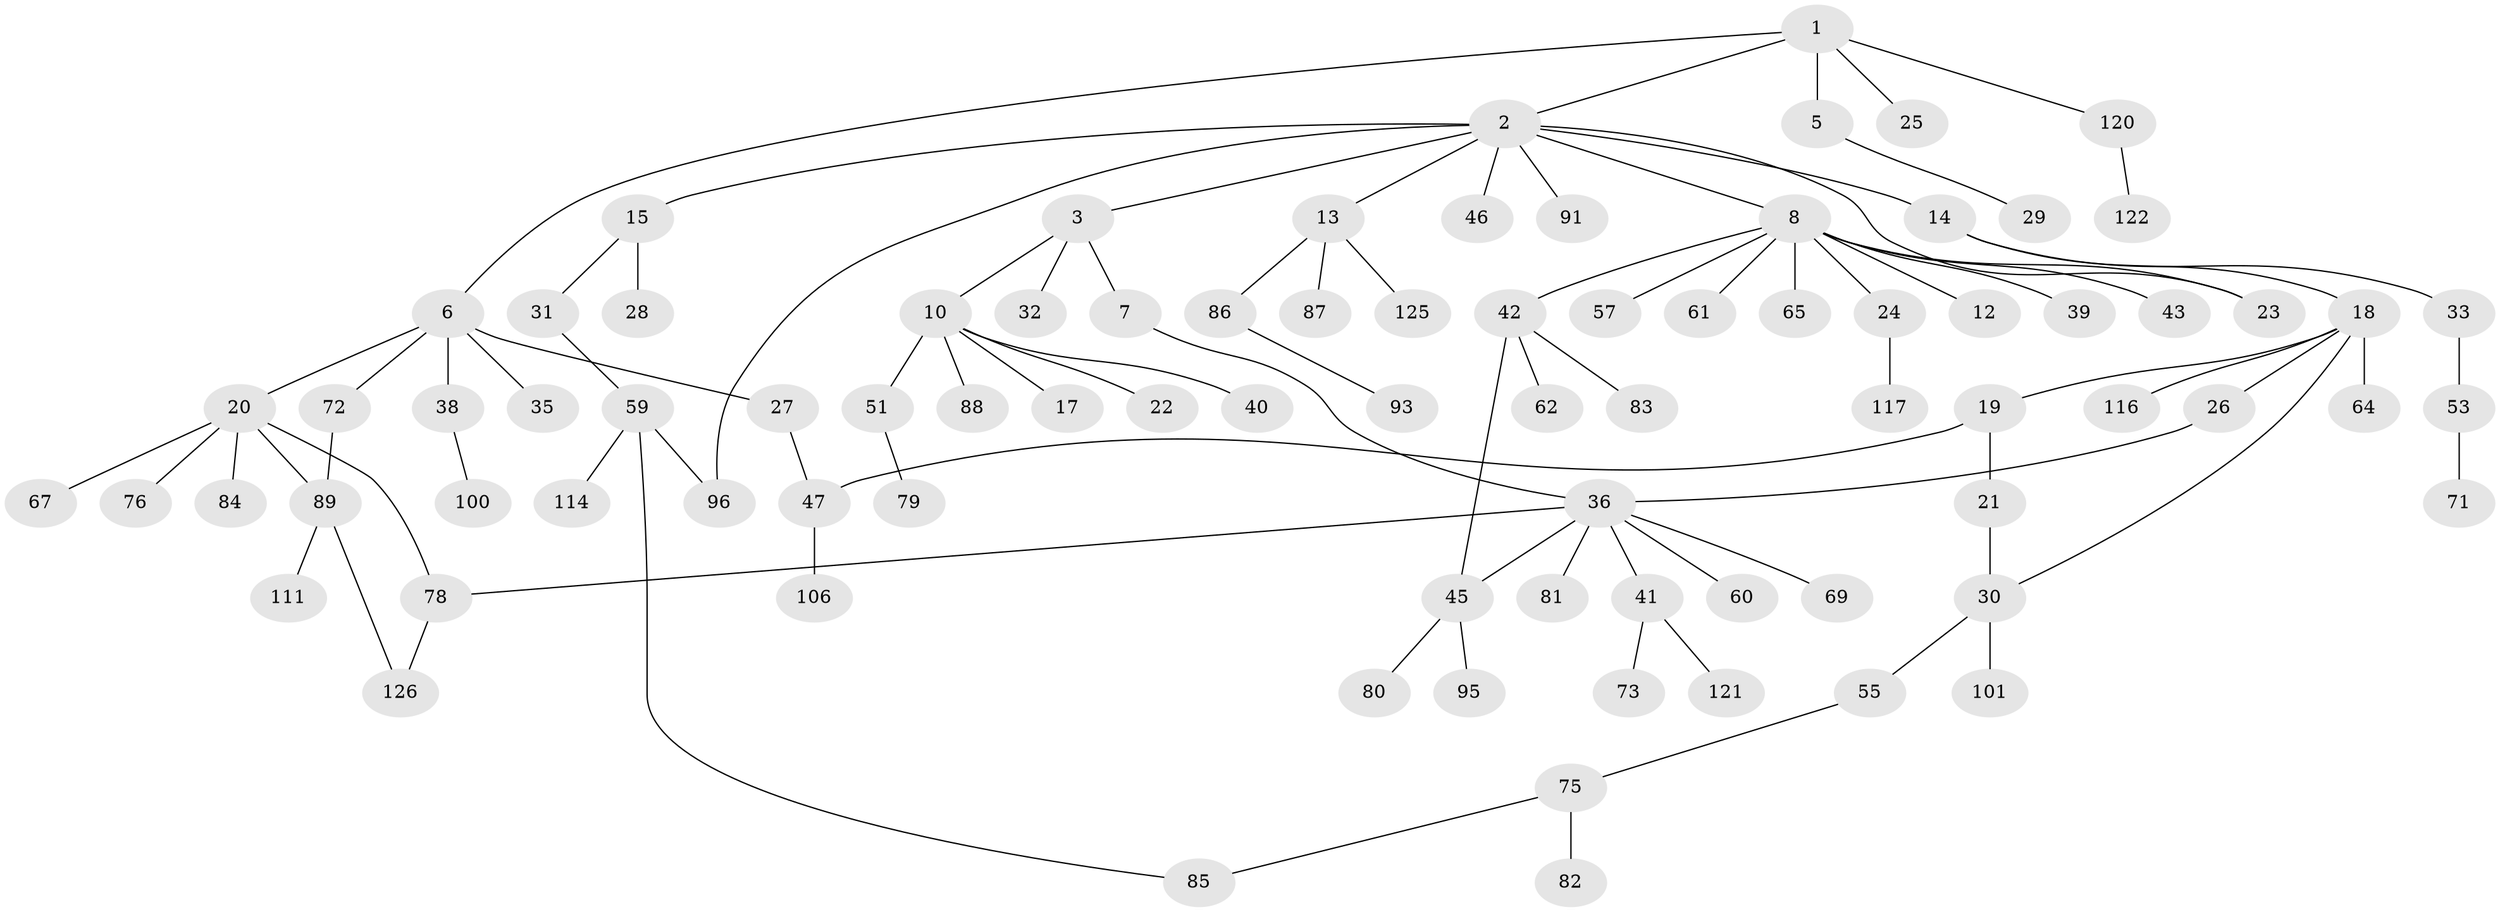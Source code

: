 // Generated by graph-tools (version 1.1) at 2025/51/02/27/25 19:51:37]
// undirected, 85 vertices, 94 edges
graph export_dot {
graph [start="1"]
  node [color=gray90,style=filled];
  1;
  2 [super="+4"];
  3;
  5;
  6 [super="+11"];
  7 [super="+66"];
  8 [super="+9"];
  10 [super="+16"];
  12;
  13 [super="+34"];
  14 [super="+48"];
  15 [super="+107"];
  17;
  18 [super="+94"];
  19 [super="+37"];
  20 [super="+54"];
  21;
  22 [super="+77"];
  23;
  24 [super="+110"];
  25;
  26 [super="+102"];
  27 [super="+63"];
  28 [super="+68"];
  29 [super="+92"];
  30;
  31 [super="+118"];
  32 [super="+112"];
  33 [super="+58"];
  35;
  36 [super="+44"];
  38 [super="+56"];
  39;
  40;
  41 [super="+70"];
  42 [super="+49"];
  43;
  45 [super="+105"];
  46 [super="+97"];
  47 [super="+50"];
  51 [super="+52"];
  53 [super="+104"];
  55;
  57;
  59 [super="+108"];
  60;
  61;
  62 [super="+98"];
  64 [super="+109"];
  65;
  67 [super="+74"];
  69;
  71;
  72;
  73 [super="+90"];
  75 [super="+103"];
  76;
  78 [super="+119"];
  79;
  80;
  81 [super="+99"];
  82;
  83;
  84;
  85;
  86;
  87;
  88;
  89 [super="+123"];
  91;
  93 [super="+113"];
  95;
  96;
  100;
  101;
  106 [super="+115"];
  111;
  114;
  116;
  117;
  120;
  121 [super="+124"];
  122;
  125;
  126;
  1 -- 2;
  1 -- 5;
  1 -- 6;
  1 -- 25;
  1 -- 120;
  2 -- 3;
  2 -- 13;
  2 -- 14;
  2 -- 15;
  2 -- 96;
  2 -- 23;
  2 -- 8;
  2 -- 91;
  2 -- 46;
  3 -- 7;
  3 -- 10;
  3 -- 32;
  5 -- 29;
  6 -- 20;
  6 -- 38;
  6 -- 72;
  6 -- 27;
  6 -- 35;
  7 -- 36;
  8 -- 24;
  8 -- 43;
  8 -- 23;
  8 -- 65;
  8 -- 39;
  8 -- 57;
  8 -- 42;
  8 -- 12;
  8 -- 61;
  10 -- 17;
  10 -- 51;
  10 -- 88;
  10 -- 40;
  10 -- 22;
  13 -- 87;
  13 -- 125;
  13 -- 86;
  14 -- 18;
  14 -- 33;
  15 -- 28;
  15 -- 31;
  18 -- 19;
  18 -- 26;
  18 -- 64;
  18 -- 116;
  18 -- 30;
  19 -- 21;
  19 -- 47;
  20 -- 76;
  20 -- 84;
  20 -- 89;
  20 -- 67;
  20 -- 78;
  21 -- 30;
  24 -- 117;
  26 -- 36;
  27 -- 47;
  30 -- 55;
  30 -- 101;
  31 -- 59;
  33 -- 53;
  36 -- 41;
  36 -- 78;
  36 -- 81;
  36 -- 69;
  36 -- 60;
  36 -- 45;
  38 -- 100;
  41 -- 73;
  41 -- 121;
  42 -- 83;
  42 -- 62;
  42 -- 45;
  45 -- 80;
  45 -- 95;
  47 -- 106;
  51 -- 79;
  53 -- 71;
  55 -- 75;
  59 -- 114;
  59 -- 96;
  59 -- 85;
  72 -- 89;
  75 -- 82;
  75 -- 85;
  78 -- 126;
  86 -- 93;
  89 -- 111;
  89 -- 126;
  120 -- 122;
}
